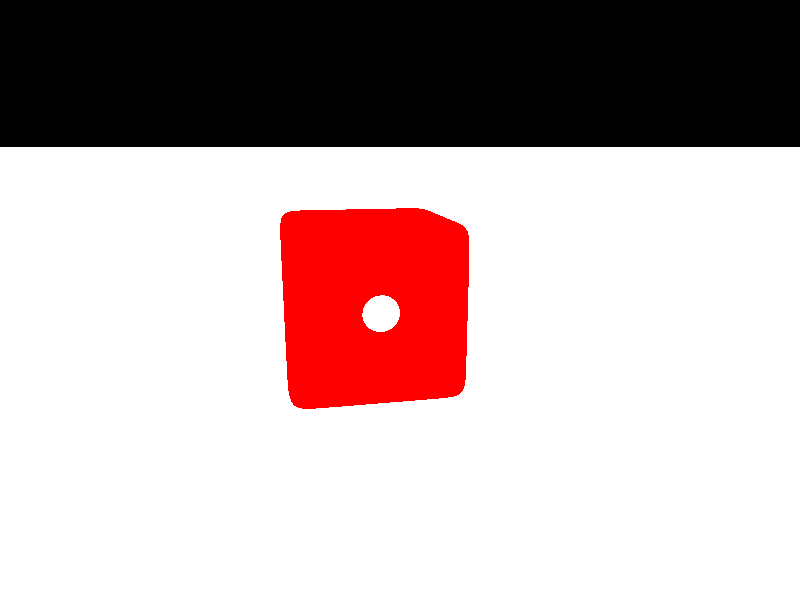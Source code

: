 #include "colors.inc"
  
difference{
    superellipsoid{
        <0.15,0.15> 

        texture{
            pigment{
                color rgb<1,0,0,0.4> }
                finish { 
                    specular 0.5
                    diffuse 0.8
                }
            } // end of texture
        scale <5,5,5> 
        rotate<0,0,0> 
        translate<5,3.1,5>
    } // -------------- end superellipsoid  
    //1
    sphere{
        <0,3.5,5> 1
        texture{
            pigment{
                color White
            }
        }
    }     
    // 1 ends here
    
    // 3
    sphere{
        <2.5,5.5,0> 1
        texture{
            pigment{
                color White
            }
        }
    }
    sphere{
        <5,3,0> 1
        texture{
            pigment{
                color White
            }
        }
    }
    sphere{
        <7.5,0.5,0> 1
        texture{
            pigment{
                color White
            }
        }
    }    
    // Gato ends here    
    
    // 4
    sphere{
        <2.5,5.5,10.5> 1
        texture{
            pigment{
                color White
            }
        }
    }
    sphere{
        <2.5,0.5,10.5> 1
        texture{
            pigment{
                color White
            }
        }
    }
    sphere{
        <7.5,0.5,10.5> 1
        texture{
            pigment{
                color White
            }
        }
    }
    sphere{
        <7.5,5.5,10.5> 1
        texture{
            pigment{
                color White
            }
        }
    }
    // 4 ends here
    
    // 6
    sphere{
        <10,0.5,2.5> 1
        texture{
            pigment{
                color White
            }
        }
    } 
    sphere{
        <10,0.5,5> 1
        texture{
            pigment{
                color White
            }
        }
    }
    sphere{
        <10,0.5,7.5> 1
        texture{
            pigment{
                color White
            }
        }
    }
    sphere{
        <10,5.5,2.5> 1
        texture{
            pigment{
                color White
            }
        }
    } 
    sphere{
        <10,5.5,5> 1
        texture{
            pigment{
                color White
            }
        }
    }
    sphere{
        <10,5.5,7.5> 1
        texture{
            pigment{
                color White
            }
        }
    } 
    //6 ends here
    
    rotate<0,270,0>
    translate<0,1,0>    
}  

   
camera {
    location<-10,13,-30>
    look_at<0,0,20>
}
light_source {
    <40,80,-4>
    color rgb <1,1,1>
}             
plane { //Floor
    <0,1,0>, -2 //Normal and distance
    texture {
        pigment {    
            color rgb <1, 1, 1>
        }
    }
}

